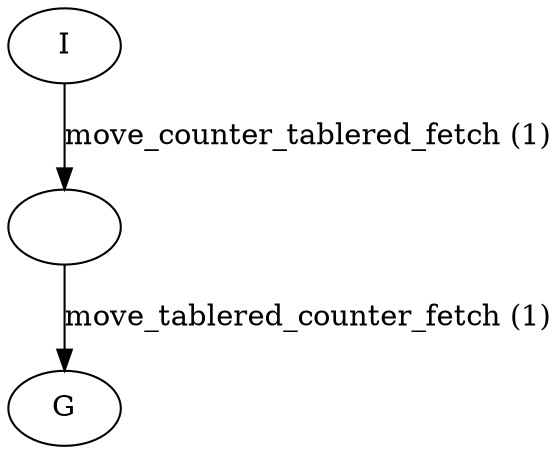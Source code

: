 digraph  {
1 [label=I];
2 [label=G];
3 [label=""];
1 -> 3  [key=0, label="move_counter_tablered_fetch (1)"];
3 -> 2  [key=0, label="move_tablered_counter_fetch (1)"];
}
